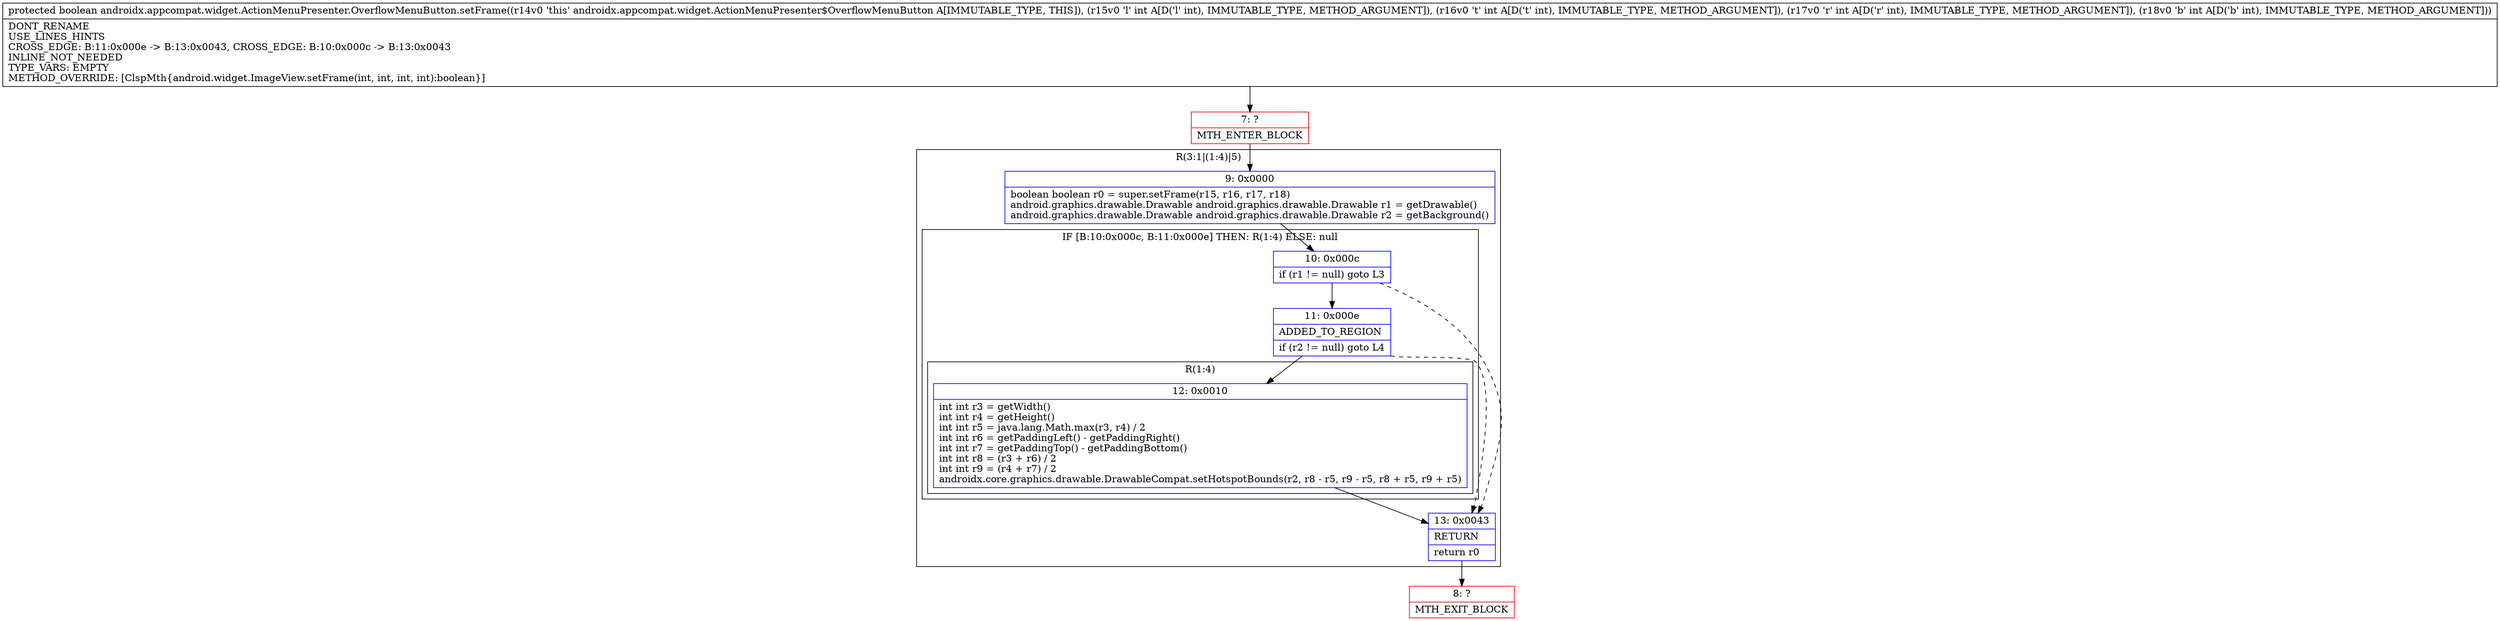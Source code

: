 digraph "CFG forandroidx.appcompat.widget.ActionMenuPresenter.OverflowMenuButton.setFrame(IIII)Z" {
subgraph cluster_Region_775018756 {
label = "R(3:1|(1:4)|5)";
node [shape=record,color=blue];
Node_9 [shape=record,label="{9\:\ 0x0000|boolean boolean r0 = super.setFrame(r15, r16, r17, r18)\landroid.graphics.drawable.Drawable android.graphics.drawable.Drawable r1 = getDrawable()\landroid.graphics.drawable.Drawable android.graphics.drawable.Drawable r2 = getBackground()\l}"];
subgraph cluster_IfRegion_581174777 {
label = "IF [B:10:0x000c, B:11:0x000e] THEN: R(1:4) ELSE: null";
node [shape=record,color=blue];
Node_10 [shape=record,label="{10\:\ 0x000c|if (r1 != null) goto L3\l}"];
Node_11 [shape=record,label="{11\:\ 0x000e|ADDED_TO_REGION\l|if (r2 != null) goto L4\l}"];
subgraph cluster_Region_96563630 {
label = "R(1:4)";
node [shape=record,color=blue];
Node_12 [shape=record,label="{12\:\ 0x0010|int int r3 = getWidth()\lint int r4 = getHeight()\lint int r5 = java.lang.Math.max(r3, r4) \/ 2\lint int r6 = getPaddingLeft() \- getPaddingRight()\lint int r7 = getPaddingTop() \- getPaddingBottom()\lint int r8 = (r3 + r6) \/ 2\lint int r9 = (r4 + r7) \/ 2\landroidx.core.graphics.drawable.DrawableCompat.setHotspotBounds(r2, r8 \- r5, r9 \- r5, r8 + r5, r9 + r5)\l}"];
}
}
Node_13 [shape=record,label="{13\:\ 0x0043|RETURN\l|return r0\l}"];
}
Node_7 [shape=record,color=red,label="{7\:\ ?|MTH_ENTER_BLOCK\l}"];
Node_8 [shape=record,color=red,label="{8\:\ ?|MTH_EXIT_BLOCK\l}"];
MethodNode[shape=record,label="{protected boolean androidx.appcompat.widget.ActionMenuPresenter.OverflowMenuButton.setFrame((r14v0 'this' androidx.appcompat.widget.ActionMenuPresenter$OverflowMenuButton A[IMMUTABLE_TYPE, THIS]), (r15v0 'l' int A[D('l' int), IMMUTABLE_TYPE, METHOD_ARGUMENT]), (r16v0 't' int A[D('t' int), IMMUTABLE_TYPE, METHOD_ARGUMENT]), (r17v0 'r' int A[D('r' int), IMMUTABLE_TYPE, METHOD_ARGUMENT]), (r18v0 'b' int A[D('b' int), IMMUTABLE_TYPE, METHOD_ARGUMENT]))  | DONT_RENAME\lUSE_LINES_HINTS\lCROSS_EDGE: B:11:0x000e \-\> B:13:0x0043, CROSS_EDGE: B:10:0x000c \-\> B:13:0x0043\lINLINE_NOT_NEEDED\lTYPE_VARS: EMPTY\lMETHOD_OVERRIDE: [ClspMth\{android.widget.ImageView.setFrame(int, int, int, int):boolean\}]\l}"];
MethodNode -> Node_7;Node_9 -> Node_10;
Node_10 -> Node_11;
Node_10 -> Node_13[style=dashed];
Node_11 -> Node_12;
Node_11 -> Node_13[style=dashed];
Node_12 -> Node_13;
Node_13 -> Node_8;
Node_7 -> Node_9;
}

